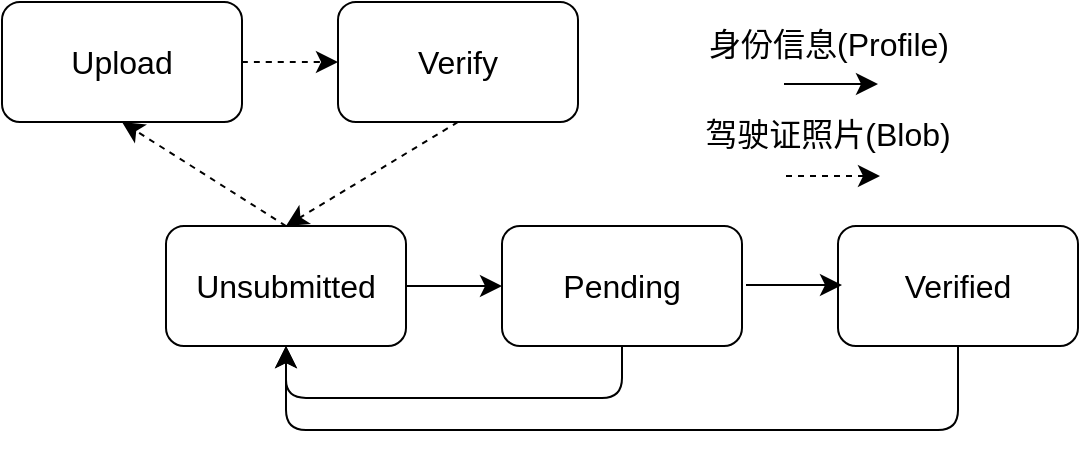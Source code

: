 <mxfile version="20.8.16" type="device"><diagram name="第 1 页" id="oWYETD6x5d65ZxRdVE_E"><mxGraphModel dx="1436" dy="704" grid="0" gridSize="10" guides="1" tooltips="1" connect="1" arrows="1" fold="1" page="0" pageScale="1" pageWidth="827" pageHeight="1169" math="0" shadow="0"><root><mxCell id="0"/><mxCell id="1" parent="0"/><mxCell id="JPty2Fd4DdyBH7vajOX--1" value="Unsubmitted" style="rounded=1;whiteSpace=wrap;html=1;fontSize=16;" vertex="1" parent="1"><mxGeometry x="74" y="375" width="120" height="60" as="geometry"/></mxCell><mxCell id="JPty2Fd4DdyBH7vajOX--2" value="Pending" style="rounded=1;whiteSpace=wrap;html=1;fontSize=16;" vertex="1" parent="1"><mxGeometry x="242" y="375" width="120" height="60" as="geometry"/></mxCell><mxCell id="JPty2Fd4DdyBH7vajOX--3" value="Verified" style="rounded=1;whiteSpace=wrap;html=1;fontSize=16;" vertex="1" parent="1"><mxGeometry x="410" y="375" width="120" height="60" as="geometry"/></mxCell><mxCell id="JPty2Fd4DdyBH7vajOX--4" value="Upload" style="rounded=1;whiteSpace=wrap;html=1;fontSize=16;" vertex="1" parent="1"><mxGeometry x="-8" y="263" width="120" height="60" as="geometry"/></mxCell><mxCell id="JPty2Fd4DdyBH7vajOX--5" value="Verify" style="rounded=1;whiteSpace=wrap;html=1;fontSize=16;" vertex="1" parent="1"><mxGeometry x="160" y="263" width="120" height="60" as="geometry"/></mxCell><mxCell id="JPty2Fd4DdyBH7vajOX--6" value="" style="endArrow=classic;html=1;rounded=0;fontSize=12;startSize=8;endSize=8;curved=1;exitX=1;exitY=0.5;exitDx=0;exitDy=0;entryX=0;entryY=0.5;entryDx=0;entryDy=0;" edge="1" parent="1" source="JPty2Fd4DdyBH7vajOX--1" target="JPty2Fd4DdyBH7vajOX--2"><mxGeometry width="50" height="50" relative="1" as="geometry"><mxPoint x="194" y="510" as="sourcePoint"/><mxPoint x="244" y="460" as="targetPoint"/></mxGeometry></mxCell><mxCell id="JPty2Fd4DdyBH7vajOX--7" value="" style="endArrow=classic;html=1;rounded=0;fontSize=12;startSize=8;endSize=8;curved=1;exitX=1;exitY=0.5;exitDx=0;exitDy=0;entryX=0;entryY=0.5;entryDx=0;entryDy=0;" edge="1" parent="1"><mxGeometry width="50" height="50" relative="1" as="geometry"><mxPoint x="364" y="404.5" as="sourcePoint"/><mxPoint x="412" y="404.5" as="targetPoint"/></mxGeometry></mxCell><mxCell id="JPty2Fd4DdyBH7vajOX--8" value="" style="endArrow=classic;html=1;rounded=0;fontSize=12;startSize=8;endSize=8;curved=1;exitX=0.5;exitY=0;exitDx=0;exitDy=0;entryX=0.5;entryY=1;entryDx=0;entryDy=0;dashed=1;" edge="1" parent="1" source="JPty2Fd4DdyBH7vajOX--1" target="JPty2Fd4DdyBH7vajOX--4"><mxGeometry width="50" height="50" relative="1" as="geometry"><mxPoint x="-38" y="413" as="sourcePoint"/><mxPoint x="12" y="363" as="targetPoint"/></mxGeometry></mxCell><mxCell id="JPty2Fd4DdyBH7vajOX--9" value="" style="endArrow=classic;html=1;rounded=0;fontSize=12;startSize=8;endSize=8;curved=1;exitX=1;exitY=0.5;exitDx=0;exitDy=0;entryX=0;entryY=0.5;entryDx=0;entryDy=0;dashed=1;" edge="1" parent="1" source="JPty2Fd4DdyBH7vajOX--4" target="JPty2Fd4DdyBH7vajOX--5"><mxGeometry width="50" height="50" relative="1" as="geometry"><mxPoint x="144" y="385" as="sourcePoint"/><mxPoint x="62" y="333" as="targetPoint"/></mxGeometry></mxCell><mxCell id="JPty2Fd4DdyBH7vajOX--10" value="" style="endArrow=classic;html=1;rounded=0;fontSize=12;startSize=8;endSize=8;curved=1;exitX=0.5;exitY=1;exitDx=0;exitDy=0;entryX=0.5;entryY=0;entryDx=0;entryDy=0;dashed=1;" edge="1" parent="1" source="JPty2Fd4DdyBH7vajOX--5" target="JPty2Fd4DdyBH7vajOX--1"><mxGeometry width="50" height="50" relative="1" as="geometry"><mxPoint x="154" y="395" as="sourcePoint"/><mxPoint x="72" y="343" as="targetPoint"/></mxGeometry></mxCell><mxCell id="JPty2Fd4DdyBH7vajOX--11" value="" style="endArrow=classic;html=1;rounded=1;fontSize=12;startSize=8;endSize=8;exitX=0.5;exitY=1;exitDx=0;exitDy=0;entryX=0.5;entryY=1;entryDx=0;entryDy=0;" edge="1" parent="1" source="JPty2Fd4DdyBH7vajOX--2" target="JPty2Fd4DdyBH7vajOX--1"><mxGeometry width="50" height="50" relative="1" as="geometry"><mxPoint x="352" y="579" as="sourcePoint"/><mxPoint x="402" y="529" as="targetPoint"/><Array as="points"><mxPoint x="302" y="461"/><mxPoint x="134" y="461"/></Array></mxGeometry></mxCell><mxCell id="JPty2Fd4DdyBH7vajOX--12" value="" style="endArrow=classic;html=1;rounded=1;fontSize=12;startSize=8;endSize=8;exitX=0.5;exitY=1;exitDx=0;exitDy=0;entryX=0.5;entryY=1;entryDx=0;entryDy=0;" edge="1" parent="1" source="JPty2Fd4DdyBH7vajOX--3" target="JPty2Fd4DdyBH7vajOX--1"><mxGeometry width="50" height="50" relative="1" as="geometry"><mxPoint x="312" y="445" as="sourcePoint"/><mxPoint x="144" y="445" as="targetPoint"/><Array as="points"><mxPoint x="470" y="477"/><mxPoint x="134" y="477"/></Array></mxGeometry></mxCell><mxCell id="JPty2Fd4DdyBH7vajOX--13" value="" style="endArrow=classic;html=1;rounded=1;fontSize=12;startSize=8;endSize=8;" edge="1" parent="1"><mxGeometry width="50" height="50" relative="1" as="geometry"><mxPoint x="383" y="304" as="sourcePoint"/><mxPoint x="430" y="304" as="targetPoint"/></mxGeometry></mxCell><mxCell id="JPty2Fd4DdyBH7vajOX--14" value="身份信息(Profile)" style="text;html=1;strokeColor=none;fillColor=none;align=center;verticalAlign=middle;whiteSpace=wrap;rounded=0;fontSize=16;" vertex="1" parent="1"><mxGeometry x="335.5" y="269" width="139" height="30" as="geometry"/></mxCell><mxCell id="JPty2Fd4DdyBH7vajOX--17" value="" style="endArrow=classic;html=1;rounded=1;fontSize=12;startSize=8;endSize=8;dashed=1;" edge="1" parent="1"><mxGeometry width="50" height="50" relative="1" as="geometry"><mxPoint x="384" y="350" as="sourcePoint"/><mxPoint x="431" y="350" as="targetPoint"/></mxGeometry></mxCell><mxCell id="JPty2Fd4DdyBH7vajOX--18" value="驾驶证照片(Blob)" style="text;html=1;strokeColor=none;fillColor=none;align=center;verticalAlign=middle;whiteSpace=wrap;rounded=0;fontSize=16;" vertex="1" parent="1"><mxGeometry x="335" y="314" width="140" height="30" as="geometry"/></mxCell></root></mxGraphModel></diagram></mxfile>
